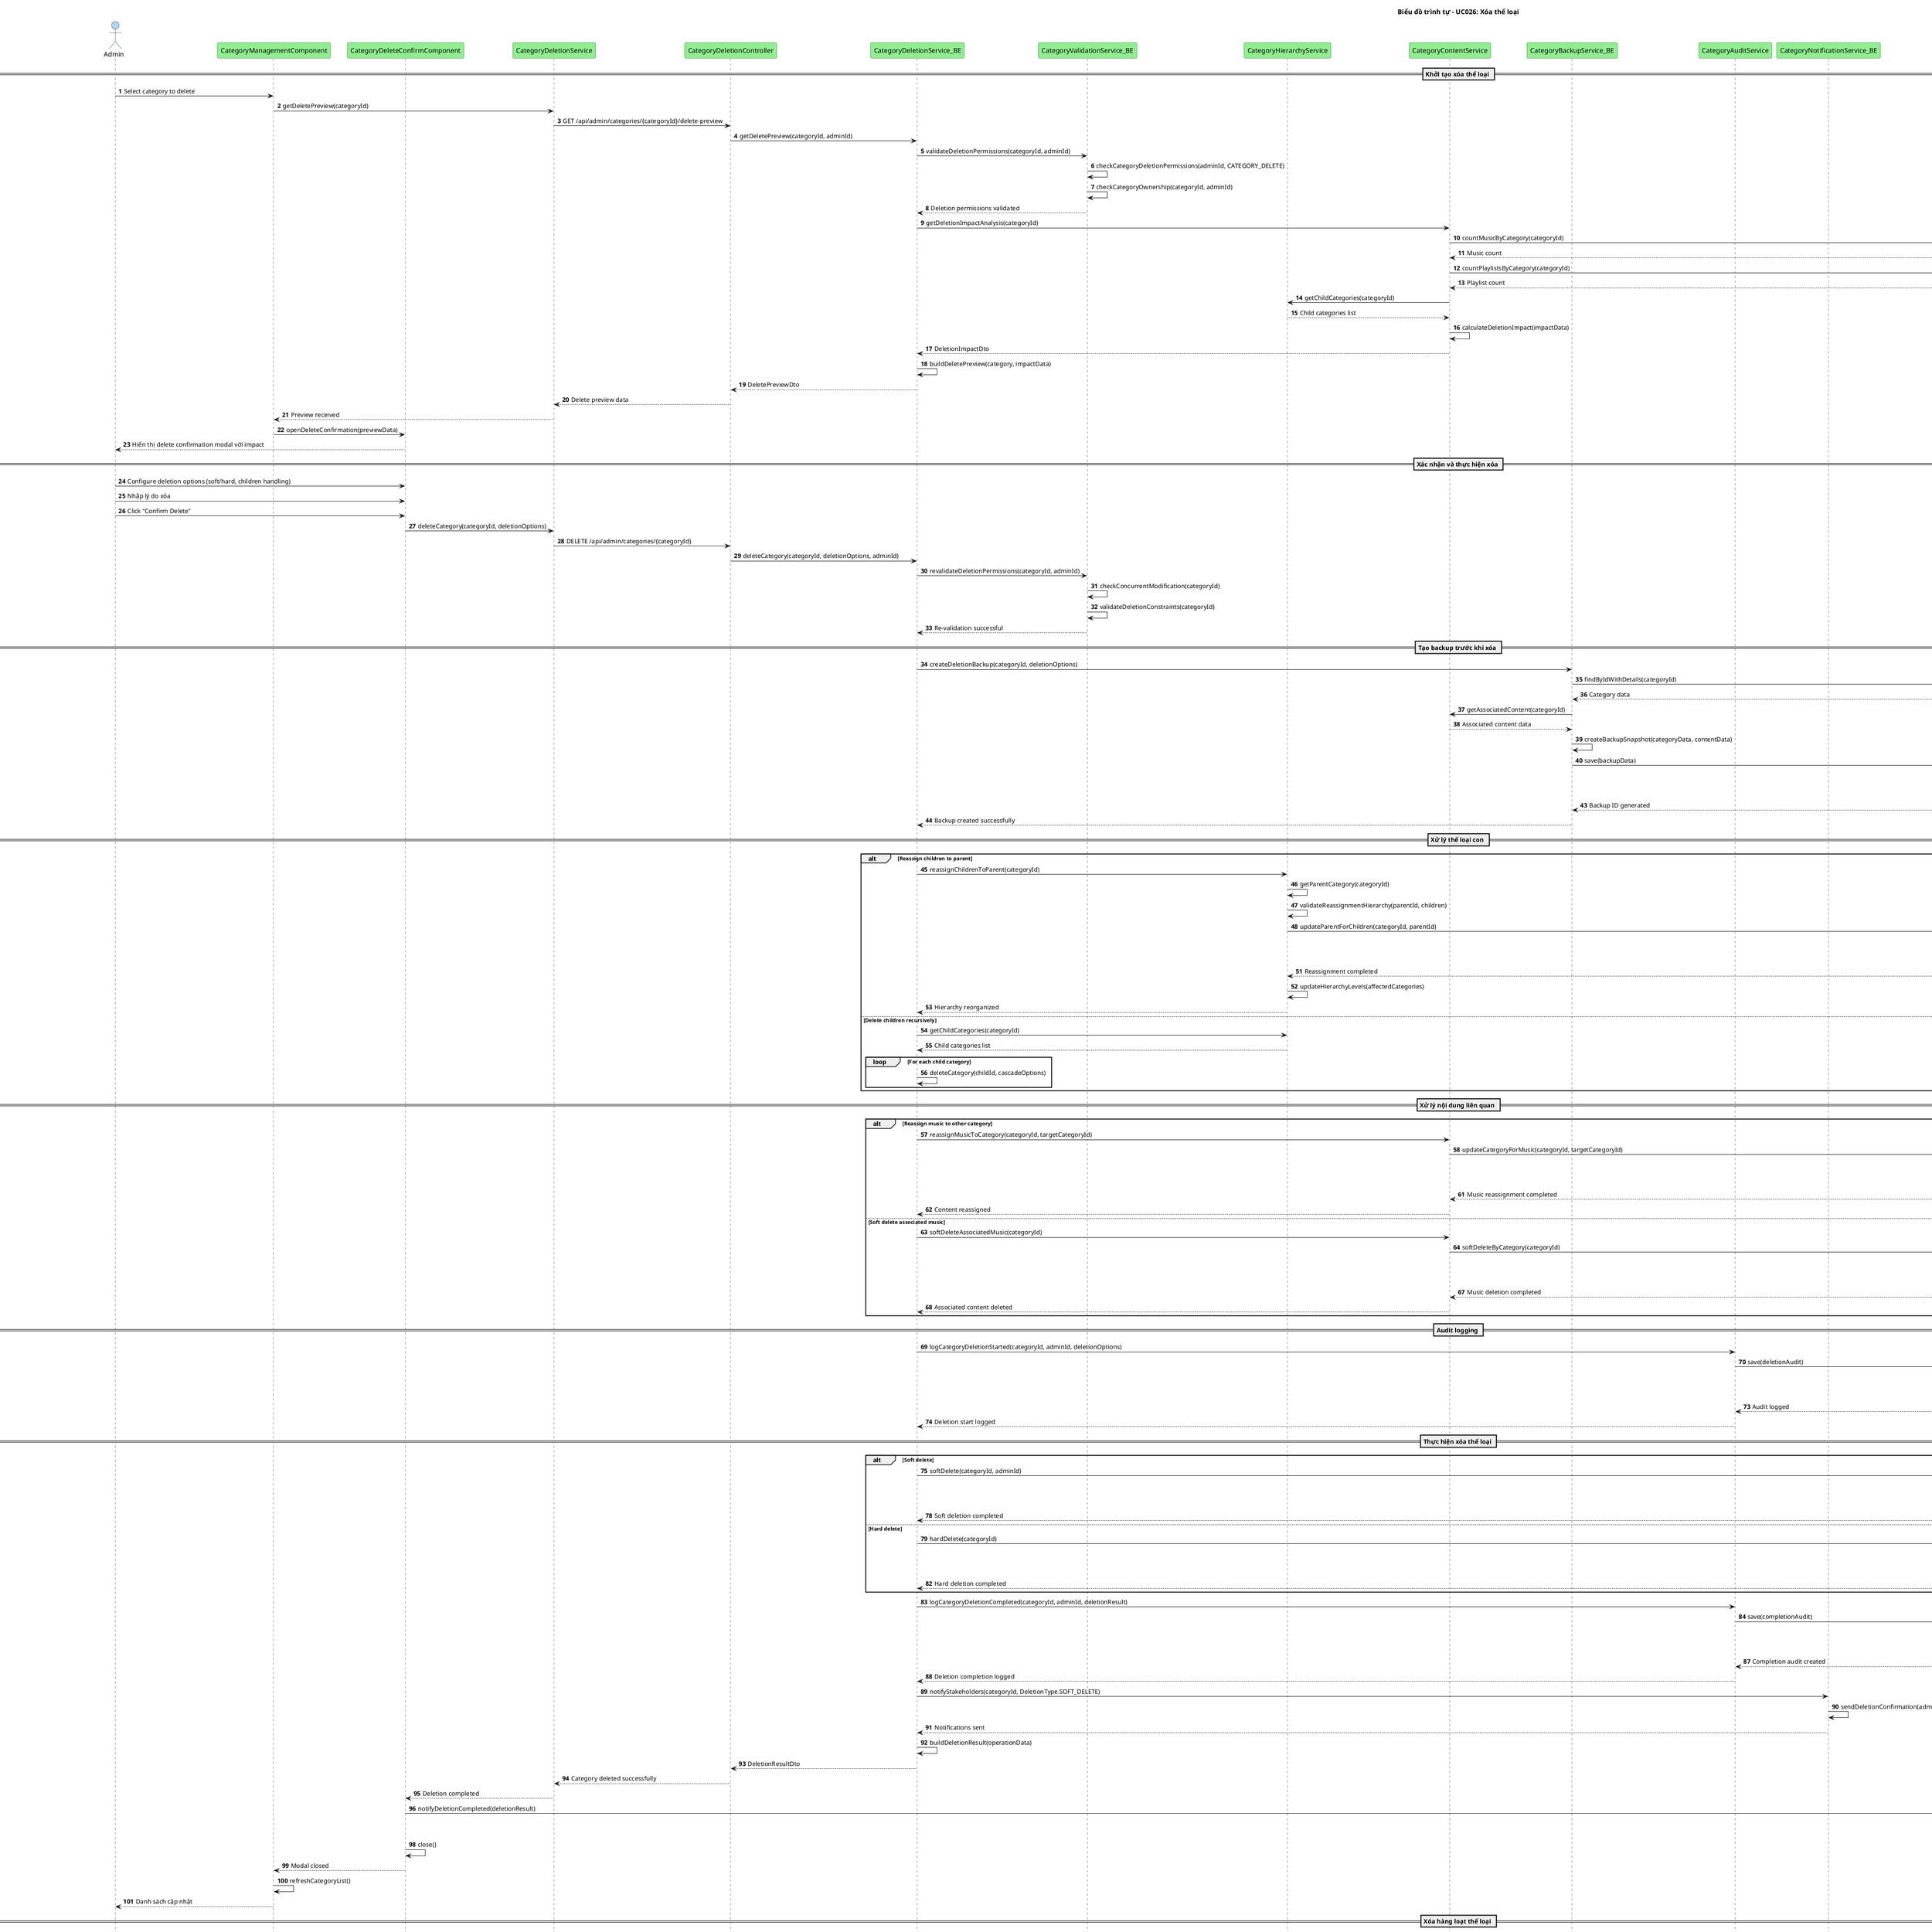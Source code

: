 @startuml UC026_Sequence_Diagram_Xoa_The_Loai
title Biểu đồ trình tự - UC026: Xóa thể loại
autonumber

skinparam actor {
    BackgroundColor LightBlue
    BorderColor DarkBlue
}

skinparam participant {
    BackgroundColor LightGreen
    BorderColor DarkGreen
}

skinparam boundary {
    BackgroundColor LightYellow
    BorderColor Orange
}

skinparam control {
    BackgroundColor LightPink
    BorderColor Red
}

skinparam entity {
    BackgroundColor LightGray
    BorderColor Black
}

actor "Admin" as Admin
participant "CategoryManagementComponent" as CategoryManagementComponent
participant "CategoryDeleteConfirmComponent" as CategoryDeleteConfirmComponent
participant "CategoryDeletionService" as CategoryDeletionService
participant "CategoryDeletionController" as CategoryDeletionController
participant "CategoryDeletionService_BE" as CategoryDeletionService_BE
participant "CategoryValidationService_BE" as CategoryValidationService_BE
participant "CategoryHierarchyService" as CategoryHierarchyService
participant "CategoryContentService" as CategoryContentService
participant "CategoryBackupService_BE" as CategoryBackupService_BE
participant "CategoryAuditService" as CategoryAuditService
participant "CategoryNotificationService_BE" as CategoryNotificationService_BE
participant "CategoryNotificationService" as CategoryNotificationService
participant "CategoryRepository" as CategoryRepository
participant "MusicRepository" as MusicRepository
participant "PlaylistCategoryRepository" as PlaylistCategoryRepository
participant "DeletionBackupRepository" as DeletionBackupRepository
participant "AuditLogRepository" as AuditLogRepository
participant "BulkCategoryDeleteComponent" as BulkCategoryDeleteComponent
participant "CategoryRecoveryComponent" as CategoryRecoveryComponent
participant "CategoryRecoveryController" as CategoryRecoveryController
entity "Database" as Database

== Khởi tạo xóa thể loại ==

Admin -> CategoryManagementComponent: Select category to delete
CategoryManagementComponent -> CategoryDeletionService: getDeletePreview(categoryId)
CategoryDeletionService -> CategoryDeletionController: GET /api/admin/categories/{categoryId}/delete-preview
CategoryDeletionController -> CategoryDeletionService_BE: getDeletePreview(categoryId, adminId)

CategoryDeletionService_BE -> CategoryValidationService_BE: validateDeletionPermissions(categoryId, adminId)
CategoryValidationService_BE -> CategoryValidationService_BE: checkCategoryDeletionPermissions(adminId, CATEGORY_DELETE)
CategoryValidationService_BE -> CategoryValidationService_BE: checkCategoryOwnership(categoryId, adminId)
CategoryValidationService_BE --> CategoryDeletionService_BE: Deletion permissions validated

CategoryDeletionService_BE -> CategoryContentService: getDeletionImpactAnalysis(categoryId)
CategoryContentService -> MusicRepository: countMusicByCategory(categoryId)
MusicRepository --> CategoryContentService: Music count
CategoryContentService -> PlaylistCategoryRepository: countPlaylistsByCategory(categoryId)
PlaylistCategoryRepository --> CategoryContentService: Playlist count
CategoryContentService -> CategoryHierarchyService: getChildCategories(categoryId)
CategoryHierarchyService --> CategoryContentService: Child categories list
CategoryContentService -> CategoryContentService: calculateDeletionImpact(impactData)
CategoryContentService --> CategoryDeletionService_BE: DeletionImpactDto

CategoryDeletionService_BE -> CategoryDeletionService_BE: buildDeletePreview(category, impactData)
CategoryDeletionService_BE --> CategoryDeletionController: DeletePreviewDto
CategoryDeletionController --> CategoryDeletionService: Delete preview data
CategoryDeletionService --> CategoryManagementComponent: Preview received

CategoryManagementComponent -> CategoryDeleteConfirmComponent: openDeleteConfirmation(previewData)
CategoryDeleteConfirmComponent --> Admin: Hiển thị delete confirmation modal với impact

== Xác nhận và thực hiện xóa ==

Admin -> CategoryDeleteConfirmComponent: Configure deletion options (soft/hard, children handling)
Admin -> CategoryDeleteConfirmComponent: Nhập lý do xóa
Admin -> CategoryDeleteConfirmComponent: Click "Confirm Delete"

CategoryDeleteConfirmComponent -> CategoryDeletionService: deleteCategory(categoryId, deletionOptions)
CategoryDeletionService -> CategoryDeletionController: DELETE /api/admin/categories/{categoryId}
CategoryDeletionController -> CategoryDeletionService_BE: deleteCategory(categoryId, deletionOptions, adminId)

CategoryDeletionService_BE -> CategoryValidationService_BE: revalidateDeletionPermissions(categoryId, adminId)
CategoryValidationService_BE -> CategoryValidationService_BE: checkConcurrentModification(categoryId)
CategoryValidationService_BE -> CategoryValidationService_BE: validateDeletionConstraints(categoryId)
CategoryValidationService_BE --> CategoryDeletionService_BE: Re-validation successful

== Tạo backup trước khi xóa ==

CategoryDeletionService_BE -> CategoryBackupService_BE: createDeletionBackup(categoryId, deletionOptions)
CategoryBackupService_BE -> CategoryRepository: findByIdWithDetails(categoryId)
CategoryRepository --> CategoryBackupService_BE: Category data
CategoryBackupService_BE -> CategoryContentService: getAssociatedContent(categoryId)
CategoryContentService --> CategoryBackupService_BE: Associated content data
CategoryBackupService_BE -> CategoryBackupService_BE: createBackupSnapshot(categoryData, contentData)
CategoryBackupService_BE -> DeletionBackupRepository: save(backupData)
DeletionBackupRepository -> Database: INSERT INTO deletion_backups (backup details)
Database --> DeletionBackupRepository: Backup created
DeletionBackupRepository --> CategoryBackupService_BE: Backup ID generated
CategoryBackupService_BE --> CategoryDeletionService_BE: Backup created successfully

== Xử lý thể loại con ==

alt Reassign children to parent
    CategoryDeletionService_BE -> CategoryHierarchyService: reassignChildrenToParent(categoryId)
    CategoryHierarchyService -> CategoryHierarchyService: getParentCategory(categoryId)
    CategoryHierarchyService -> CategoryHierarchyService: validateReassignmentHierarchy(parentId, children)
    CategoryHierarchyService -> CategoryRepository: updateParentForChildren(categoryId, parentId)
    CategoryRepository -> Database: UPDATE categories SET parent_id = ? WHERE parent_id = ?
    Database --> CategoryRepository: Children reassigned
    CategoryRepository --> CategoryHierarchyService: Reassignment completed
    CategoryHierarchyService -> CategoryHierarchyService: updateHierarchyLevels(affectedCategories)
    CategoryHierarchyService --> CategoryDeletionService_BE: Hierarchy reorganized
else Delete children recursively
    CategoryDeletionService_BE -> CategoryHierarchyService: getChildCategories(categoryId)
    CategoryHierarchyService --> CategoryDeletionService_BE: Child categories list

    loop For each child category
        CategoryDeletionService_BE -> CategoryDeletionService_BE: deleteCategory(childId, cascadeOptions)
    end
end

== Xử lý nội dung liên quan ==

alt Reassign music to other category
    CategoryDeletionService_BE -> CategoryContentService: reassignMusicToCategory(categoryId, targetCategoryId)
    CategoryContentService -> MusicRepository: updateCategoryForMusic(categoryId, targetCategoryId)
    MusicRepository -> Database: UPDATE musics SET category_id = ? WHERE category_id = ?
    Database --> MusicRepository: Music reassigned
    MusicRepository --> CategoryContentService: Music reassignment completed
    CategoryContentService --> CategoryDeletionService_BE: Content reassigned
else Soft delete associated music
    CategoryDeletionService_BE -> CategoryContentService: softDeleteAssociatedMusic(categoryId)
    CategoryContentService -> MusicRepository: softDeleteByCategory(categoryId)
    MusicRepository -> Database: UPDATE musics SET deleted = true, deleted_at = NOW(), deleted_by = ? WHERE category_id = ?
    Database --> MusicRepository: Music soft deleted
    MusicRepository --> CategoryContentService: Music deletion completed
    CategoryContentService --> CategoryDeletionService_BE: Associated content deleted
end

== Audit logging ==

CategoryDeletionService_BE -> CategoryAuditService: logCategoryDeletionStarted(categoryId, adminId, deletionOptions)
CategoryAuditService -> AuditLogRepository: save(deletionAudit)
AuditLogRepository -> Database: INSERT INTO audit_logs (deletion details)
Database --> AuditLogRepository: Audit log created
AuditLogRepository --> CategoryAuditService: Audit logged
CategoryAuditService --> CategoryDeletionService_BE: Deletion start logged

== Thực hiện xóa thể loại ==

alt Soft delete
    CategoryDeletionService_BE -> CategoryRepository: softDelete(categoryId, adminId)
    CategoryRepository -> Database: UPDATE categories SET deleted = true, deleted_at = NOW(), deleted_by = ? WHERE id = ?
    Database --> CategoryRepository: Category soft deleted
    CategoryRepository --> CategoryDeletionService_BE: Soft deletion completed
else Hard delete
    CategoryDeletionService_BE -> CategoryRepository: hardDelete(categoryId)
    CategoryRepository -> Database: DELETE FROM categories WHERE id = ?
    Database --> CategoryRepository: Category hard deleted
    CategoryRepository --> CategoryDeletionService_BE: Hard deletion completed
end

CategoryDeletionService_BE -> CategoryAuditService: logCategoryDeletionCompleted(categoryId, adminId, deletionResult)
CategoryAuditService -> AuditLogRepository: save(completionAudit)
AuditLogRepository -> Database: INSERT INTO audit_logs (completion details)
Database --> AuditLogRepository: Completion logged
AuditLogRepository --> CategoryAuditService: Completion audit created
CategoryAuditService --> CategoryDeletionService_BE: Deletion completion logged

CategoryDeletionService_BE -> CategoryNotificationService_BE: notifyStakeholders(categoryId, DeletionType.SOFT_DELETE)
CategoryNotificationService_BE -> CategoryNotificationService_BE: sendDeletionConfirmation(adminId, deletionResult)
CategoryNotificationService_BE --> CategoryDeletionService_BE: Notifications sent

CategoryDeletionService_BE -> CategoryDeletionService_BE: buildDeletionResult(operationData)
CategoryDeletionService_BE --> CategoryDeletionController: DeletionResultDto
CategoryDeletionController --> CategoryDeletionService: Category deleted successfully
CategoryDeletionService --> CategoryDeleteConfirmComponent: Deletion completed

CategoryDeleteConfirmComponent -> CategoryNotificationService: notifyDeletionCompleted(deletionResult)
CategoryNotificationService -> CategoryNotificationService: showDeletionSuccessMessage(deletionResult)

CategoryDeleteConfirmComponent -> CategoryDeleteConfirmComponent: close()
CategoryDeleteConfirmComponent --> CategoryManagementComponent: Modal closed
CategoryManagementComponent -> CategoryManagementComponent: refreshCategoryList()
CategoryManagementComponent --> Admin: Danh sách cập nhật

== Xóa hàng loạt thể loại ==

Admin -> CategoryManagementComponent: Select multiple categories
Admin -> CategoryManagementComponent: Click "Bulk Delete"
CategoryManagementComponent -> BulkCategoryDeleteComponent: openBulkDeleteModal(selectedCategoryIds)

BulkCategoryDeleteComponent -> CategoryDeletionService: getBulkDeletionImpact(categoryIds)
CategoryDeletionService -> CategoryDeletionController: POST /api/admin/categories/bulk-delete-preview

CategoryDeletionController -> CategoryDeletionService_BE: getBulkDeletionImpact(categoryIds, adminId)

CategoryDeletionService_BE -> CategoryDeletionService_BE: calculateBulkDeletionImpact(categoryIds)
CategoryDeletionService_BE -> CategoryDeletionService_BE: estimateBulkDeletionDuration(categoryIds)
CategoryDeletionService_BE -> CategoryDeletionService_BE: buildBulkDeletionImpact(impactData)
CategoryDeletionService_BE --> CategoryDeletionController: BulkDeletionImpactDto
CategoryDeletionController --> CategoryDeletionService: Bulk impact analysis
CategoryDeletionService --> BulkCategoryDeleteComponent: Bulk deletion impact received

BulkCategoryDeleteComponent --> Admin: Hiển thị bulk deletion modal với impact analysis

Admin -> BulkCategoryDeleteComponent: Configure bulk deletion options
Admin -> BulkCategoryDeleteComponent: Click "Confirm Bulk Delete"

BulkCategoryDeleteComponent -> CategoryDeletionService: executeBulkDeletion(categoryIds, bulkOptions)
CategoryDeletionService -> CategoryDeletionController: POST /api/admin/categories/bulk-delete

CategoryDeletionController -> CategoryDeletionService_BE: executeBulkDeletion(categoryIds, bulkOptions, adminId)

par Parallel deletion processing
    loop For each category batch
        CategoryDeletionService_BE -> CategoryDeletionService_BE: deleteCategory(categoryId, bulkOptions)
    end
else Progress tracking
    CategoryDeletionService_BE -> CategoryDeletionService_BE: updateBulkDeletionProgress(processed, total)
    CategoryDeletionService_BE -> CategoryNotificationService_BE: broadcastProgress(progressData)
    CategoryNotificationService_BE --> BulkCategoryDeleteComponent: Progress update
end

CategoryDeletionService_BE -> CategoryDeletionService_BE: buildBulkDeletionResult(results)
CategoryDeletionService_BE --> CategoryDeletionController: BulkDeletionResultDto
CategoryDeletionController --> CategoryDeletionService: Bulk deletion completed
CategoryDeletionService --> BulkCategoryDeleteComponent: Bulk deletion result

BulkCategoryDeleteComponent -> CategoryNotificationService: notifyBulkDeletionCompleted(result)
CategoryNotificationService -> CategoryNotificationService: showBulkDeletionSummary(result)

BulkCategoryDeleteComponent -> BulkCategoryDeleteComponent: close()
BulkCategoryDeleteComponent --> CategoryManagementComponent: Modal closed
CategoryManagementComponent -> CategoryManagementComponent: refreshCategoryList()
CategoryManagementComponent --> Admin: Danh sách cập nhật với bulk deletion summary

== Khôi phục thể loại đã xóa ==

Admin -> CategoryManagementComponent: Navigate to "Deleted Categories"
CategoryManagementComponent -> CategoryRecoveryComponent: openRecoveryView()
CategoryRecoveryComponent -> CategoryDeletionService: getDeletedCategories()
CategoryDeletionService -> CategoryRecoveryController: GET /api/admin/categories/deleted
CategoryRecoveryController -> CategoryDeletionService_BE: getDeletedCategories(adminId)

CategoryDeletionService_BE -> CategoryRepository: findDeletedCategories()
CategoryRepository --> CategoryDeletionService_BE: Deleted categories list
CategoryDeletionService_BE --> CategoryRecoveryController: DeletedCategoriesDto
CategoryRecoveryController --> CategoryDeletionService: Deleted categories data
CategoryDeletionService --> CategoryRecoveryComponent: Deleted categories received

CategoryRecoveryComponent --> Admin: Hiển thị danh sách thể loại đã xóa

Admin -> CategoryRecoveryComponent: Select category to recover
Admin -> CategoryRecoveryComponent: Click "Preview Recovery"
CategoryRecoveryComponent -> CategoryDeletionService: getRecoveryPreview(categoryId)
CategoryDeletionService -> CategoryRecoveryController: GET /api/admin/categories/{categoryId}/recovery-preview
CategoryRecoveryController -> CategoryDeletionService_BE: getRecoveryPreview(categoryId, adminId)

CategoryDeletionService_BE -> CategoryValidationService_BE: validateRecoveryPermissions(categoryId, adminId)
CategoryValidationService_BE --> CategoryDeletionService_BE: Recovery validation passed

CategoryDeletionService_BE -> CategoryBackupService_BE: getAvailableBackups(categoryId)
CategoryBackupService_BE -> DeletionBackupRepository: findByCategoryId(categoryId)
DeletionBackupRepository --> CategoryBackupService_BE: Available backups
CategoryBackupService_BE --> CategoryDeletionService_BE: Backup options

CategoryDeletionService_BE -> CategoryHierarchyService: validateRecoveryHierarchy(categoryId)
CategoryHierarchyService -> CategoryHierarchyService: checkForNamingConflicts(categoryName)
CategoryHierarchyService -> CategoryHierarchyService: validateHierarchyIntegrity(recoveryData)
CategoryHierarchyService --> CategoryDeletionService_BE: Recovery hierarchy validated

CategoryDeletionService_BE -> CategoryDeletionService_BE: buildRecoveryPreview(category, backups, conflicts)
CategoryDeletionService_BE --> CategoryRecoveryController: RecoveryPreviewDto
CategoryRecoveryController --> CategoryDeletionService: Recovery preview
CategoryDeletionService --> CategoryRecoveryComponent: Recovery preview received

CategoryRecoveryComponent --> Admin: Hiển thị recovery preview với conflicts và options

Admin -> CategoryRecoveryComponent: Configure recovery options
Admin -> CategoryRecoveryComponent: Resolve name conflicts nếu cần
Admin -> CategoryRecoveryComponent: Choose backup version để restore
Admin -> CategoryRecoveryComponent: Click "Confirm Recovery"

CategoryRecoveryComponent -> CategoryDeletionService: recoverCategory(categoryId, recoveryOptions)
CategoryDeletionService -> CategoryRecoveryController: POST /api/admin/categories/{categoryId}/recover
CategoryRecoveryController -> CategoryDeletionService_BE: recoverCategory(categoryId, recoveryOptions, adminId)

alt Restore from backup
    CategoryDeletionService_BE -> CategoryBackupService_BE: restoreFromBackup(options.backupId)
    CategoryBackupService_BE -> DeletionBackupRepository: findById(options.backupId)
    DeletionBackupRepository --> CategoryBackupService_BE: Backup data

    CategoryBackupService_BE -> CategoryBackupService_BE: validateBackupIntegrity(backupData)
    CategoryBackupService_BE -> CategoryBackupService_BE: restoreCategoryFromBackup(backupData)
    CategoryBackupService_BE --> CategoryDeletionService_BE: Category restored from backup
else Simple recovery
    CategoryDeletionService_BE -> CategoryRepository: findById(categoryId)
    CategoryRepository --> CategoryDeletionService_BE: Deleted category

    CategoryDeletionService_BE -> CategoryDeletionService_BE: prepareRecoveryData(category, options)
end

CategoryDeletionService_BE -> CategoryRepository: save(recoveredCategory)
CategoryRepository -> Database: UPDATE categories SET deleted = false, deleted_at = NULL, deleted_by = NULL, active = true, recovered_at = NOW(), recovered_by = ? WHERE id = ?
Database --> CategoryRepository: Category recovered
CategoryRepository --> CategoryDeletionService_BE: Category restoration completed

alt Recover associated music
    CategoryDeletionService_BE -> CategoryContentService: restoreCategoryContent(categoryId)
    CategoryContentService -> MusicRepository: findDeletedMusicByCategory(categoryId)
    MusicRepository --> CategoryContentService: Deleted music list

    CategoryContentService -> MusicRepository: recoverMusicByCategory(categoryId)
    MusicRepository -> Database: UPDATE musics SET deleted = false, deleted_at = NULL, deleted_by = NULL WHERE category_id = ? AND deleted = true
    Database --> MusicRepository: Music recovered
    MusicRepository --> CategoryContentService: Music restoration completed
    CategoryContentService --> CategoryDeletionService_BE: Content recovery completed
end

CategoryDeletionService_BE -> CategoryHierarchyService: validateHierarchyIntegrity()
CategoryHierarchyService -> CategoryHierarchyService: repairHierarchyInconsistencies()
CategoryHierarchyService --> CategoryDeletionService_BE: Hierarchy validated

CategoryDeletionService_BE -> CategoryAuditService: logCategoryRecoveryCompleted(categoryId, adminId, recoveryResult)
CategoryAuditService --> CategoryDeletionService_BE: Recovery completion logged

CategoryDeletionService_BE -> CategoryDeletionService_BE: buildRecoveryResult(recoveryData)
CategoryDeletionService_BE --> CategoryRecoveryController: RecoveryResultDto
CategoryRecoveryController --> CategoryDeletionService: Category recovered successfully
CategoryDeletionService --> CategoryRecoveryComponent: Recovery completed

CategoryRecoveryComponent -> CategoryNotificationService: notifyRecoveryCompleted(recoveryResult)
CategoryNotificationService -> CategoryNotificationService: showRecoverySuccessMessage(recoveryResult)

CategoryRecoveryComponent -> CategoryRecoveryComponent: refreshDeletedCategoriesList()
CategoryRecoveryComponent --> Admin: Recovery completed successfully

== Xóa vĩnh viễn thể loại ==

Admin -> CategoryRecoveryComponent: Select deleted category
Admin -> CategoryRecoveryComponent: Click "Permanently Delete"
CategoryRecoveryComponent -> CategoryRecoveryComponent: openPermanentDeleteConfirmation()

CategoryRecoveryComponent --> Admin: Hiển thị confirmation modal với cảnh báo

Admin -> CategoryRecoveryComponent: Nhập confirmation text
Admin -> CategoryRecoveryComponent: Nhập lý do xóa vĩnh viễn
Admin -> CategoryRecoveryComponent: Click "Permanently Delete Forever"

CategoryRecoveryComponent -> CategoryDeletionService: permanentlyDeleteCategory(categoryId, reason)
CategoryDeletionService -> CategoryRecoveryController: DELETE /api/admin/categories/{categoryId}/permanent
CategoryRecoveryController -> CategoryDeletionService_BE: permanentlyDeleteCategory(categoryId, reason, adminId)

CategoryDeletionService_BE -> CategoryValidationService_BE: validatePermanentDeletion(categoryId, adminId)
CategoryValidationService_BE -> CategoryValidationService_BE: checkPermanentDeletionPermissions(adminId)
CategoryValidationService_BE -> CategoryValidationService_BE: validatePermanentDeletionReason(reason)
CategoryValidationService_BE --> CategoryDeletionService_BE: Permanent deletion validated

CategoryDeletionService_BE -> CategoryAuditService: logPermanentDeletion(categoryId, adminId, reason)
CategoryAuditService -> AuditLogRepository: save(permanentDeletionAudit)
AuditLogRepository -> Database: INSERT INTO audit_logs (permanent deletion details)
Database --> AuditLogRepository: Permanent deletion logged
AuditLogRepository --> CategoryAuditService: Audit created
CategoryAuditService --> CategoryDeletionService_BE: Permanent deletion logged

CategoryDeletionService_BE -> CategoryRepository: hardDeleteById(categoryId)
CategoryRepository -> Database: DELETE FROM categories WHERE id = ?
Database --> CategoryRepository: Category permanently deleted
CategoryRepository --> CategoryDeletionService_BE: Hard deletion completed

CategoryDeletionService_BE -> DeletionBackupRepository: deleteBackupsForCategory(categoryId)
DeletionBackupRepository -> Database: DELETE FROM deletion_backups WHERE category_id = ?
Database --> DeletionBackupRepository: Backups purged
DeletionBackupRepository --> CategoryDeletionService_BE: Backup cleanup completed

CategoryDeletionService_BE --> CategoryRecoveryController: Permanent deletion successful
CategoryRecoveryController --> CategoryDeletionService: Category permanently deleted
CategoryDeletionService --> CategoryRecoveryComponent: Permanent deletion completed

CategoryRecoveryComponent -> CategoryNotificationService: notifyPermanentDeletion("Thể loại đã được xóa vĩnh viễn")
CategoryRecoveryComponent -> CategoryRecoveryComponent: removeFromDeletedList(categoryId)
CategoryRecoveryComponent --> Admin: Permanent deletion completed

== Xử lý lỗi ==

note over CategoryValidationService_BE: Lỗi không có quyền xóa thể loại
note over Admin: "Bạn không có quyền xóa thể loại này"

note over CategoryValidationService_BE: Lỗi thể loại đang được sử dụng
note over Admin: "Không thể xóa thể loại hệ thống hoặc thể loại đặc biệt"

note over CategoryHierarchyService: Lỗi circular reference trong reassignment
note over Admin: "Không thể reassign children to descendant category"

note over CategoryContentService: Lỗi reassignment category không hợp lệ
note over Admin: "Thể loại đích cho reassignment không tồn tại hoặc đã bị xóa"

note over CategoryBackupService_BE: Lỗi tạo backup
note over Admin: "Không thể tạo backup, quá trình xóa đã bị hủy"

note over CategoryDeletionService_BE: Lỗi concurrent modification
note over Admin: "Thể loại đã bị thay đổi bởi người dùng khác"

note over Database: Lỗi database constraint violation
note over Admin: "Không thể xóa do ràng buộc dữ liệu"

note over CategoryDeletionService_BE: Lỗi bulk deletion timeout
note over Admin: "Quá trình xóa hàng loạt đã timeout, một số thể loại có thể chưa được xóa"

note over CategoryRecoveryController: Lỗi recovery validation failed
note over Admin: "Không thể khôi phục do conflict với dữ liệu hiện tại"

note over CategoryBackupService_BE: Lỗi backup corruption
note over Admin: "Backup bị lỗi, không thể khôi phục từ backup này"

@enduml
